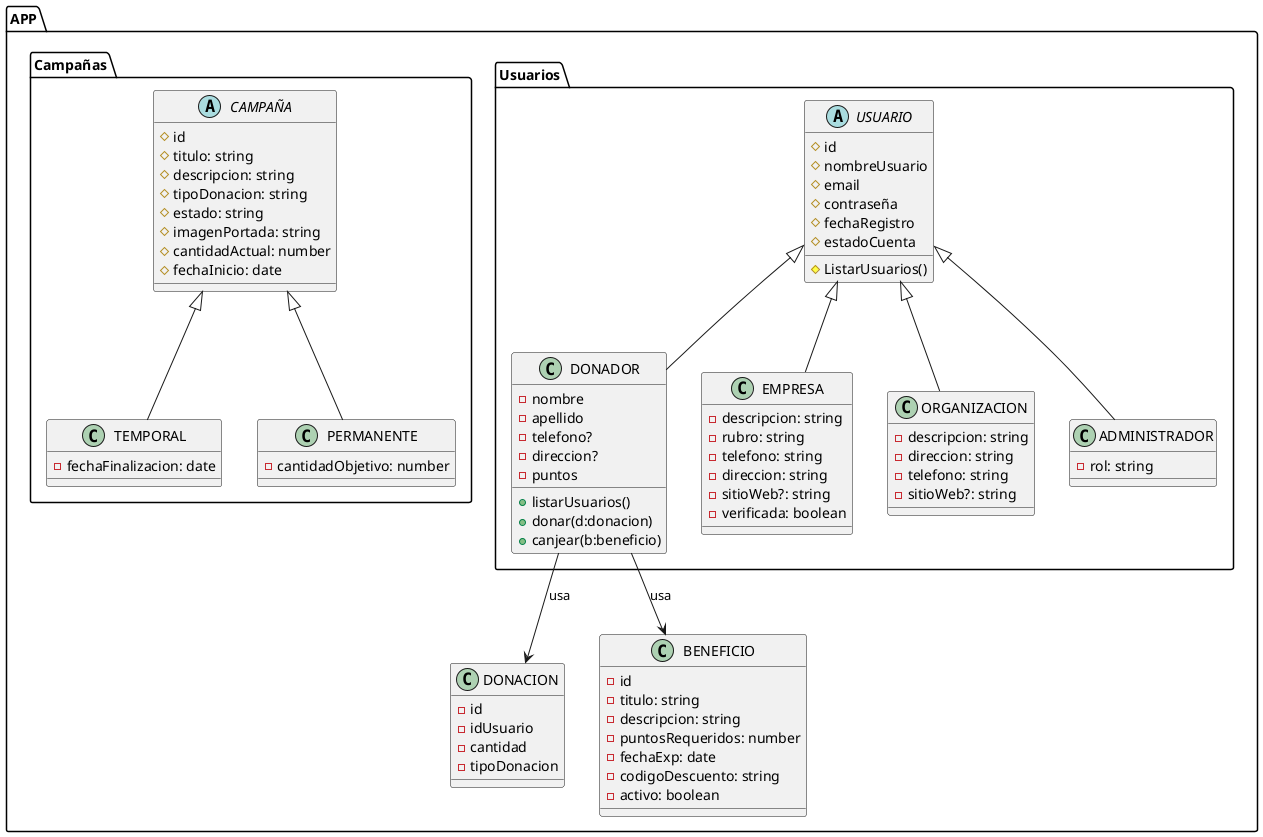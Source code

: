 @startuml SOLID

package APP {
    package Usuarios {
        abstract class USUARIO{
            #id
            #nombreUsuario
            #email
            #contraseña
            #fechaRegistro
            #estadoCuenta
            # ListarUsuarios()
        }

        class DONADOR {
            -nombre
            -apellido
            -telefono?
            -direccion?
            -puntos

            +listarUsuarios()
            +donar(d:donacion)
            +canjear(b:beneficio)
        }

        class EMPRESA {
            -descripcion: string
            -rubro: string
            -telefono: string
            -direccion: string
            -sitioWeb?: string
            -verificada: boolean

        }

        class ORGANIZACION {
            -descripcion: string
            -direccion: string
            -telefono: string
            -sitioWeb?: string

        }

        class ADMINISTRADOR {
            -rol: string
        }

    }

    package Campañas {

        abstract class CAMPAÑA {
            #id
            #titulo: string
            #descripcion: string
            #tipoDonacion: string
            #estado: string
            #imagenPortada: string
            #cantidadActual: number
            #fechaInicio: date
        }

        class TEMPORAL {
            -fechaFinalizacion: date    
        }

        class PERMANENTE {
            -cantidadObjetivo: number
        }

    }

    class DONACION {
        -id
        -idUsuario
        -cantidad
        -tipoDonacion
    }

    class BENEFICIO {
        -id
        -titulo: string
        -descripcion: string
        -puntosRequeridos: number
        -fechaExp: date
        -codigoDescuento: string
        -activo: boolean
    }

}



DONADOR -U-|> USUARIO
ORGANIZACION -U-|> USUARIO
EMPRESA -U-|> USUARIO
ADMINISTRADOR -U-|> USUARIO

PERMANENTE -UP-|> CAMPAÑA
TEMPORAL -UP-|> CAMPAÑA

DONADOR --> DONACION: usa
DONADOR --> BENEFICIO: usa


@enduml
